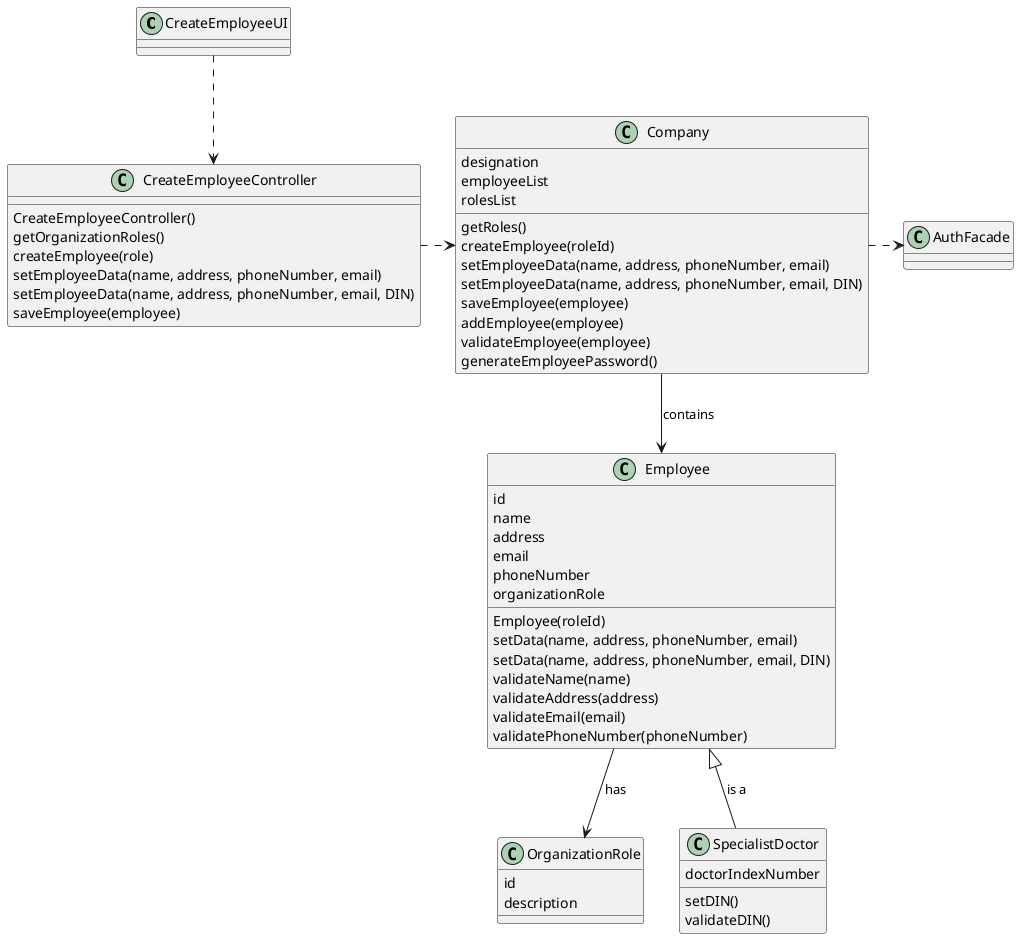 @startuml
class CreateEmployeeUI
class CreateEmployeeController {
{method} CreateEmployeeController()
{method} getOrganizationRoles()
{method} createEmployee(role)
{method} setEmployeeData(name, address, phoneNumber, email)
{method} setEmployeeData(name, address, phoneNumber, email, DIN)
{method} saveEmployee(employee)
}
class Company {
{field} designation
{field} employeeList
{field} rolesList
{method} getRoles()
{method} createEmployee(roleId)
{method} setEmployeeData(name, address, phoneNumber, email)
{method} setEmployeeData(name, address, phoneNumber, email, DIN)
{method} saveEmployee(employee)
{method} addEmployee(employee)
{method} validateEmployee(employee)
{method} generateEmployeePassword()
}
class Employee {
{field} id
{field} name
{field} address
{field} email
{field} phoneNumber
{field} organizationRole
{method} Employee(roleId)
{method} setData(name, address, phoneNumber, email)
{method} setData(name, address, phoneNumber, email, DIN)
{method} validateName(name)
{method} validateAddress(address)
{method} validateEmail(email)
{method} validatePhoneNumber(phoneNumber)
}
class OrganizationRole {
{field} id
{field} description
}
class SpecialistDoctor {
{field} doctorIndexNumber
{method} setDIN()
{method} validateDIN()
}
class AuthFacade

CreateEmployeeUI ..> CreateEmployeeController
CreateEmployeeController .right.> Company
Company --> Employee : contains
Company .right.> AuthFacade
Employee --> OrganizationRole : has
Employee <|-- SpecialistDoctor : is a
@enduml